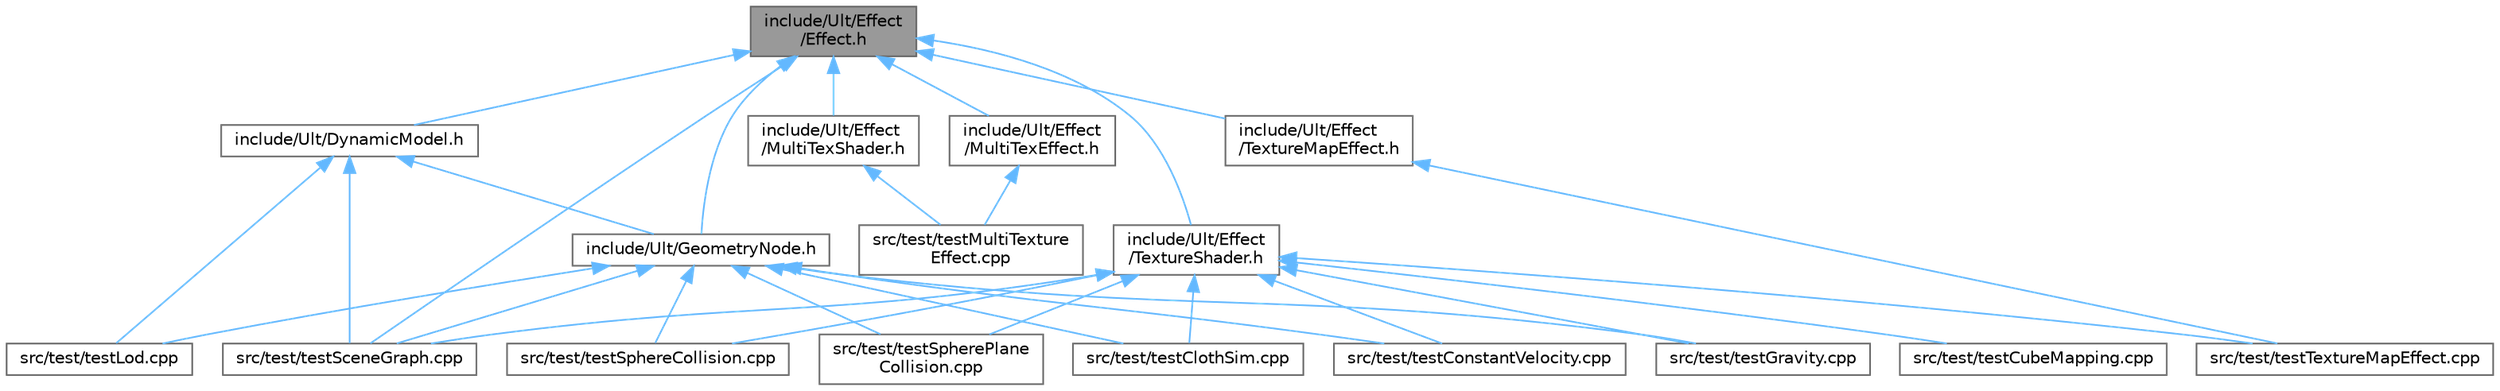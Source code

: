 digraph "include/Ult/Effect/Effect.h"
{
 // LATEX_PDF_SIZE
  bgcolor="transparent";
  edge [fontname=Helvetica,fontsize=10,labelfontname=Helvetica,labelfontsize=10];
  node [fontname=Helvetica,fontsize=10,shape=box,height=0.2,width=0.4];
  Node1 [id="Node000001",label="include/Ult/Effect\l/Effect.h",height=0.2,width=0.4,color="gray40", fillcolor="grey60", style="filled", fontcolor="black",tooltip=" "];
  Node1 -> Node2 [id="edge1_Node000001_Node000002",dir="back",color="steelblue1",style="solid",tooltip=" "];
  Node2 [id="Node000002",label="include/Ult/DynamicModel.h",height=0.2,width=0.4,color="grey40", fillcolor="white", style="filled",URL="$_dynamic_model_8h.html",tooltip=" "];
  Node2 -> Node3 [id="edge2_Node000002_Node000003",dir="back",color="steelblue1",style="solid",tooltip=" "];
  Node3 [id="Node000003",label="include/Ult/GeometryNode.h",height=0.2,width=0.4,color="grey40", fillcolor="white", style="filled",URL="$_geometry_node_8h.html",tooltip=" "];
  Node3 -> Node4 [id="edge3_Node000003_Node000004",dir="back",color="steelblue1",style="solid",tooltip=" "];
  Node4 [id="Node000004",label="src/test/testClothSim.cpp",height=0.2,width=0.4,color="grey40", fillcolor="white", style="filled",URL="$test_cloth_sim_8cpp.html",tooltip=" "];
  Node3 -> Node5 [id="edge4_Node000003_Node000005",dir="back",color="steelblue1",style="solid",tooltip=" "];
  Node5 [id="Node000005",label="src/test/testConstantVelocity.cpp",height=0.2,width=0.4,color="grey40", fillcolor="white", style="filled",URL="$test_constant_velocity_8cpp.html",tooltip=" "];
  Node3 -> Node6 [id="edge5_Node000003_Node000006",dir="back",color="steelblue1",style="solid",tooltip=" "];
  Node6 [id="Node000006",label="src/test/testGravity.cpp",height=0.2,width=0.4,color="grey40", fillcolor="white", style="filled",URL="$test_gravity_8cpp.html",tooltip=" "];
  Node3 -> Node7 [id="edge6_Node000003_Node000007",dir="back",color="steelblue1",style="solid",tooltip=" "];
  Node7 [id="Node000007",label="src/test/testLod.cpp",height=0.2,width=0.4,color="grey40", fillcolor="white", style="filled",URL="$test_lod_8cpp.html",tooltip=" "];
  Node3 -> Node8 [id="edge7_Node000003_Node000008",dir="back",color="steelblue1",style="solid",tooltip=" "];
  Node8 [id="Node000008",label="src/test/testSceneGraph.cpp",height=0.2,width=0.4,color="grey40", fillcolor="white", style="filled",URL="$test_scene_graph_8cpp.html",tooltip=" "];
  Node3 -> Node9 [id="edge8_Node000003_Node000009",dir="back",color="steelblue1",style="solid",tooltip=" "];
  Node9 [id="Node000009",label="src/test/testSphereCollision.cpp",height=0.2,width=0.4,color="grey40", fillcolor="white", style="filled",URL="$test_sphere_collision_8cpp.html",tooltip=" "];
  Node3 -> Node10 [id="edge9_Node000003_Node000010",dir="back",color="steelblue1",style="solid",tooltip=" "];
  Node10 [id="Node000010",label="src/test/testSpherePlane\lCollision.cpp",height=0.2,width=0.4,color="grey40", fillcolor="white", style="filled",URL="$test_sphere_plane_collision_8cpp.html",tooltip=" "];
  Node2 -> Node7 [id="edge10_Node000002_Node000007",dir="back",color="steelblue1",style="solid",tooltip=" "];
  Node2 -> Node8 [id="edge11_Node000002_Node000008",dir="back",color="steelblue1",style="solid",tooltip=" "];
  Node1 -> Node11 [id="edge12_Node000001_Node000011",dir="back",color="steelblue1",style="solid",tooltip=" "];
  Node11 [id="Node000011",label="include/Ult/Effect\l/MultiTexEffect.h",height=0.2,width=0.4,color="grey40", fillcolor="white", style="filled",URL="$_multi_tex_effect_8h.html",tooltip=" "];
  Node11 -> Node12 [id="edge13_Node000011_Node000012",dir="back",color="steelblue1",style="solid",tooltip=" "];
  Node12 [id="Node000012",label="src/test/testMultiTexture\lEffect.cpp",height=0.2,width=0.4,color="grey40", fillcolor="white", style="filled",URL="$test_multi_texture_effect_8cpp.html",tooltip=" "];
  Node1 -> Node13 [id="edge14_Node000001_Node000013",dir="back",color="steelblue1",style="solid",tooltip=" "];
  Node13 [id="Node000013",label="include/Ult/Effect\l/MultiTexShader.h",height=0.2,width=0.4,color="grey40", fillcolor="white", style="filled",URL="$_multi_tex_shader_8h.html",tooltip=" "];
  Node13 -> Node12 [id="edge15_Node000013_Node000012",dir="back",color="steelblue1",style="solid",tooltip=" "];
  Node1 -> Node14 [id="edge16_Node000001_Node000014",dir="back",color="steelblue1",style="solid",tooltip=" "];
  Node14 [id="Node000014",label="include/Ult/Effect\l/TextureMapEffect.h",height=0.2,width=0.4,color="grey40", fillcolor="white", style="filled",URL="$_texture_map_effect_8h.html",tooltip=" "];
  Node14 -> Node15 [id="edge17_Node000014_Node000015",dir="back",color="steelblue1",style="solid",tooltip=" "];
  Node15 [id="Node000015",label="src/test/testTextureMapEffect.cpp",height=0.2,width=0.4,color="grey40", fillcolor="white", style="filled",URL="$test_texture_map_effect_8cpp.html",tooltip=" "];
  Node1 -> Node16 [id="edge18_Node000001_Node000016",dir="back",color="steelblue1",style="solid",tooltip=" "];
  Node16 [id="Node000016",label="include/Ult/Effect\l/TextureShader.h",height=0.2,width=0.4,color="grey40", fillcolor="white", style="filled",URL="$_texture_shader_8h.html",tooltip=" "];
  Node16 -> Node4 [id="edge19_Node000016_Node000004",dir="back",color="steelblue1",style="solid",tooltip=" "];
  Node16 -> Node5 [id="edge20_Node000016_Node000005",dir="back",color="steelblue1",style="solid",tooltip=" "];
  Node16 -> Node17 [id="edge21_Node000016_Node000017",dir="back",color="steelblue1",style="solid",tooltip=" "];
  Node17 [id="Node000017",label="src/test/testCubeMapping.cpp",height=0.2,width=0.4,color="grey40", fillcolor="white", style="filled",URL="$test_cube_mapping_8cpp.html",tooltip=" "];
  Node16 -> Node6 [id="edge22_Node000016_Node000006",dir="back",color="steelblue1",style="solid",tooltip=" "];
  Node16 -> Node8 [id="edge23_Node000016_Node000008",dir="back",color="steelblue1",style="solid",tooltip=" "];
  Node16 -> Node9 [id="edge24_Node000016_Node000009",dir="back",color="steelblue1",style="solid",tooltip=" "];
  Node16 -> Node10 [id="edge25_Node000016_Node000010",dir="back",color="steelblue1",style="solid",tooltip=" "];
  Node16 -> Node15 [id="edge26_Node000016_Node000015",dir="back",color="steelblue1",style="solid",tooltip=" "];
  Node1 -> Node3 [id="edge27_Node000001_Node000003",dir="back",color="steelblue1",style="solid",tooltip=" "];
  Node1 -> Node8 [id="edge28_Node000001_Node000008",dir="back",color="steelblue1",style="solid",tooltip=" "];
}
